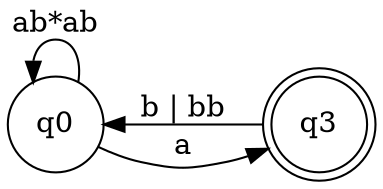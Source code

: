digraph finite_state_machine {
        rankdir = RL;
        size = "8,5"
        node [shape = doublecircle]; q3 ;
        node [shape = circle];
        q0 -> q0 [ label = "ab*ab" ]
        q0 -> q3 [ label = "a" ]
        q3 -> q0 [ label = "b | bb" ]
}

